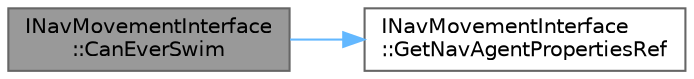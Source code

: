 digraph "INavMovementInterface::CanEverSwim"
{
 // INTERACTIVE_SVG=YES
 // LATEX_PDF_SIZE
  bgcolor="transparent";
  edge [fontname=Helvetica,fontsize=10,labelfontname=Helvetica,labelfontsize=10];
  node [fontname=Helvetica,fontsize=10,shape=box,height=0.2,width=0.4];
  rankdir="LR";
  Node1 [id="Node000001",label="INavMovementInterface\l::CanEverSwim",height=0.2,width=0.4,color="gray40", fillcolor="grey60", style="filled", fontcolor="black",tooltip="Returns true if agent can swim."];
  Node1 -> Node2 [id="edge1_Node000001_Node000002",color="steelblue1",style="solid",tooltip=" "];
  Node2 [id="Node000002",label="INavMovementInterface\l::GetNavAgentPropertiesRef",height=0.2,width=0.4,color="grey40", fillcolor="white", style="filled",URL="$d9/d37/classINavMovementInterface.html#a701e2a153c2caf5186deea7f23656cef",tooltip="Returns the NavAgentProperties used by NavMovementInterface and PathFollowing."];
}
